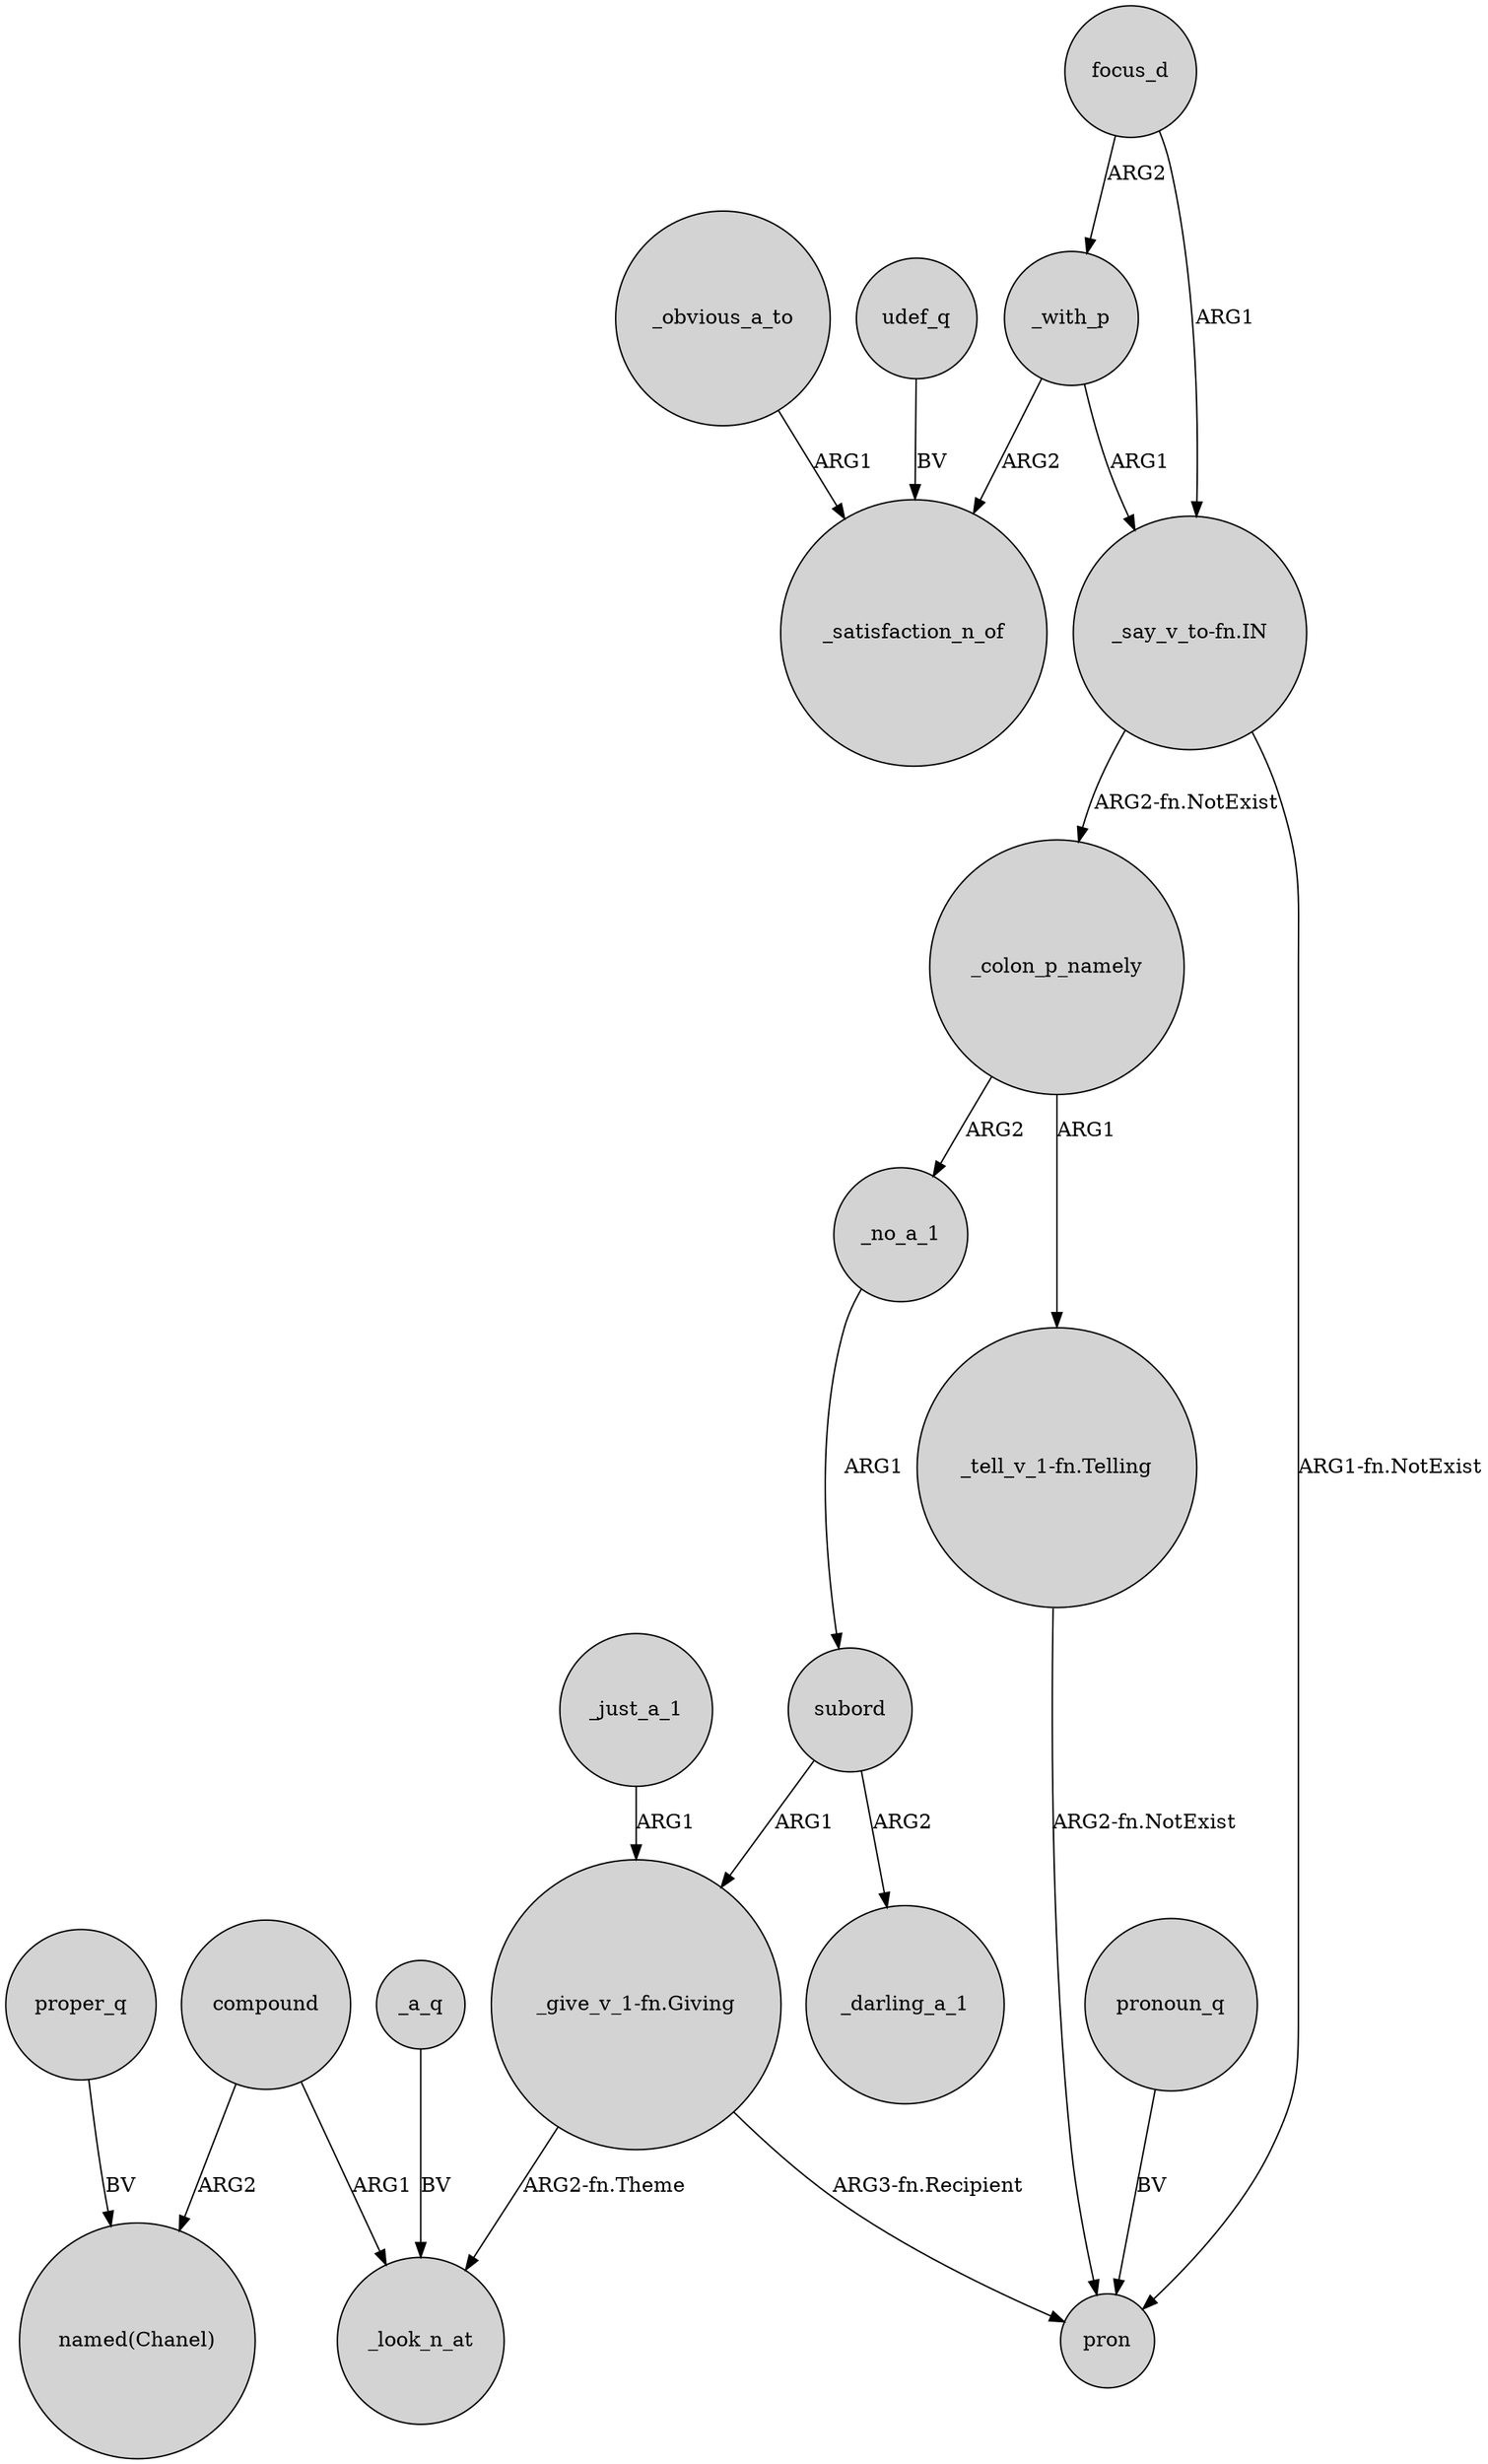 digraph {
	node [shape=circle style=filled]
	"_give_v_1-fn.Giving" -> _look_n_at [label="ARG2-fn.Theme"]
	_with_p -> _satisfaction_n_of [label=ARG2]
	compound -> _look_n_at [label=ARG1]
	"_say_v_to-fn.IN" -> _colon_p_namely [label="ARG2-fn.NotExist"]
	"_say_v_to-fn.IN" -> pron [label="ARG1-fn.NotExist"]
	_colon_p_namely -> _no_a_1 [label=ARG2]
	subord -> "_give_v_1-fn.Giving" [label=ARG1]
	focus_d -> _with_p [label=ARG2]
	subord -> _darling_a_1 [label=ARG2]
	_with_p -> "_say_v_to-fn.IN" [label=ARG1]
	pronoun_q -> pron [label=BV]
	_no_a_1 -> subord [label=ARG1]
	_obvious_a_to -> _satisfaction_n_of [label=ARG1]
	"_tell_v_1-fn.Telling" -> pron [label="ARG2-fn.NotExist"]
	_colon_p_namely -> "_tell_v_1-fn.Telling" [label=ARG1]
	compound -> "named(Chanel)" [label=ARG2]
	_just_a_1 -> "_give_v_1-fn.Giving" [label=ARG1]
	udef_q -> _satisfaction_n_of [label=BV]
	_a_q -> _look_n_at [label=BV]
	proper_q -> "named(Chanel)" [label=BV]
	"_give_v_1-fn.Giving" -> pron [label="ARG3-fn.Recipient"]
	focus_d -> "_say_v_to-fn.IN" [label=ARG1]
}
